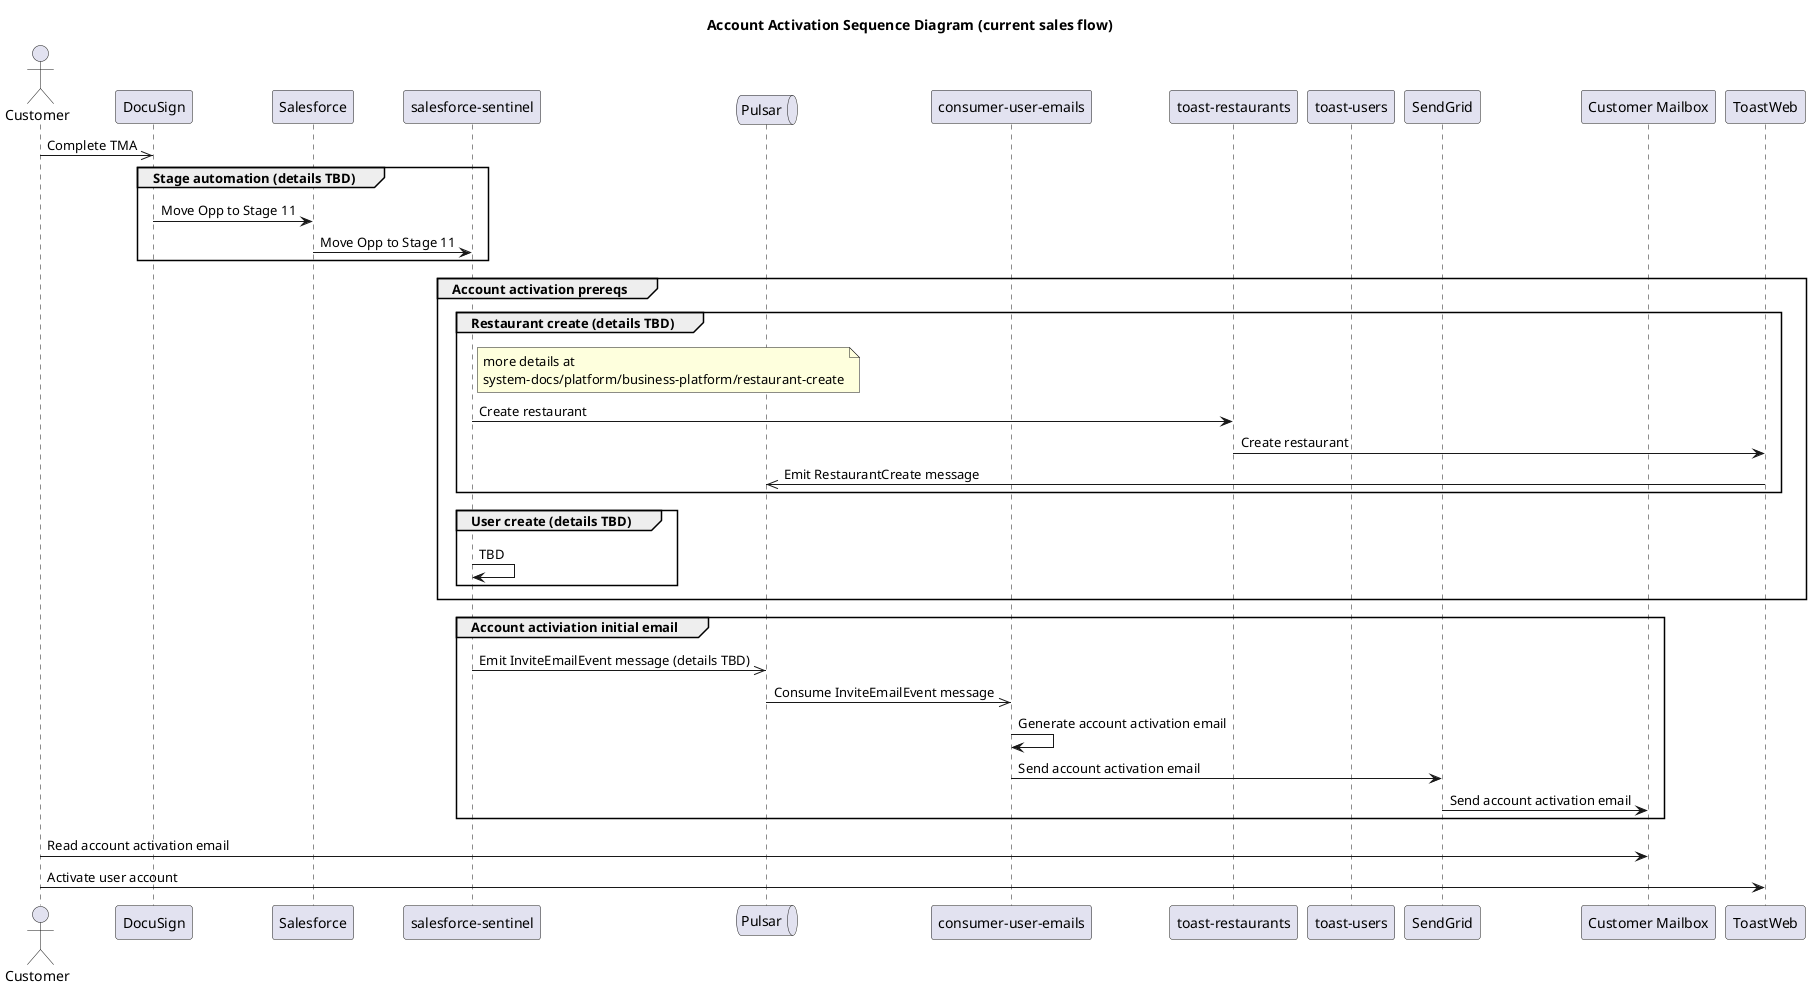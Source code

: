 @startuml
!pragma teoz true

title Account Activation Sequence Diagram (current sales flow)

actor "Customer" as cx
participant "DocuSign" as ds
participant "Salesforce" as sf
participant "salesforce-sentinel" as sfs
queue Pulsar as ps
participant "consumer-user-emails" as cue
participant "toast-restaurants" as rx
participant "toast-users" as users
participant "SendGrid" as sg
participant "Customer Mailbox" as cxmbox
participant "ToastWeb" as tw

cx ->> ds: Complete TMA

group Stage automation (details TBD)
	ds -> sf: Move Opp to Stage 11
	sf -> sfs: Move Opp to Stage 11
end group

group Account activation prereqs

	group Restaurant create (details TBD)
		note right sfs 
			more details at 
			system-docs/platform/business-platform/restaurant-create
		end note
		sfs -> rx: Create restaurant
		rx -> tw: Create restaurant
		tw ->> ps: Emit RestaurantCreate message
	end group

	group User create (details TBD)
		sfs -> sfs: TBD
	end group

end group

group Account activiation initial email
	sfs ->> ps: Emit InviteEmailEvent message (details TBD)
	ps ->> cue: Consume InviteEmailEvent message
	cue -> cue: Generate account activation email
	cue -> sg: Send account activation email
	sg -> cxmbox: Send account activation email
end group

cx -> cxmbox: Read account activation email
cx -> tw: Activate user account

@enduml
